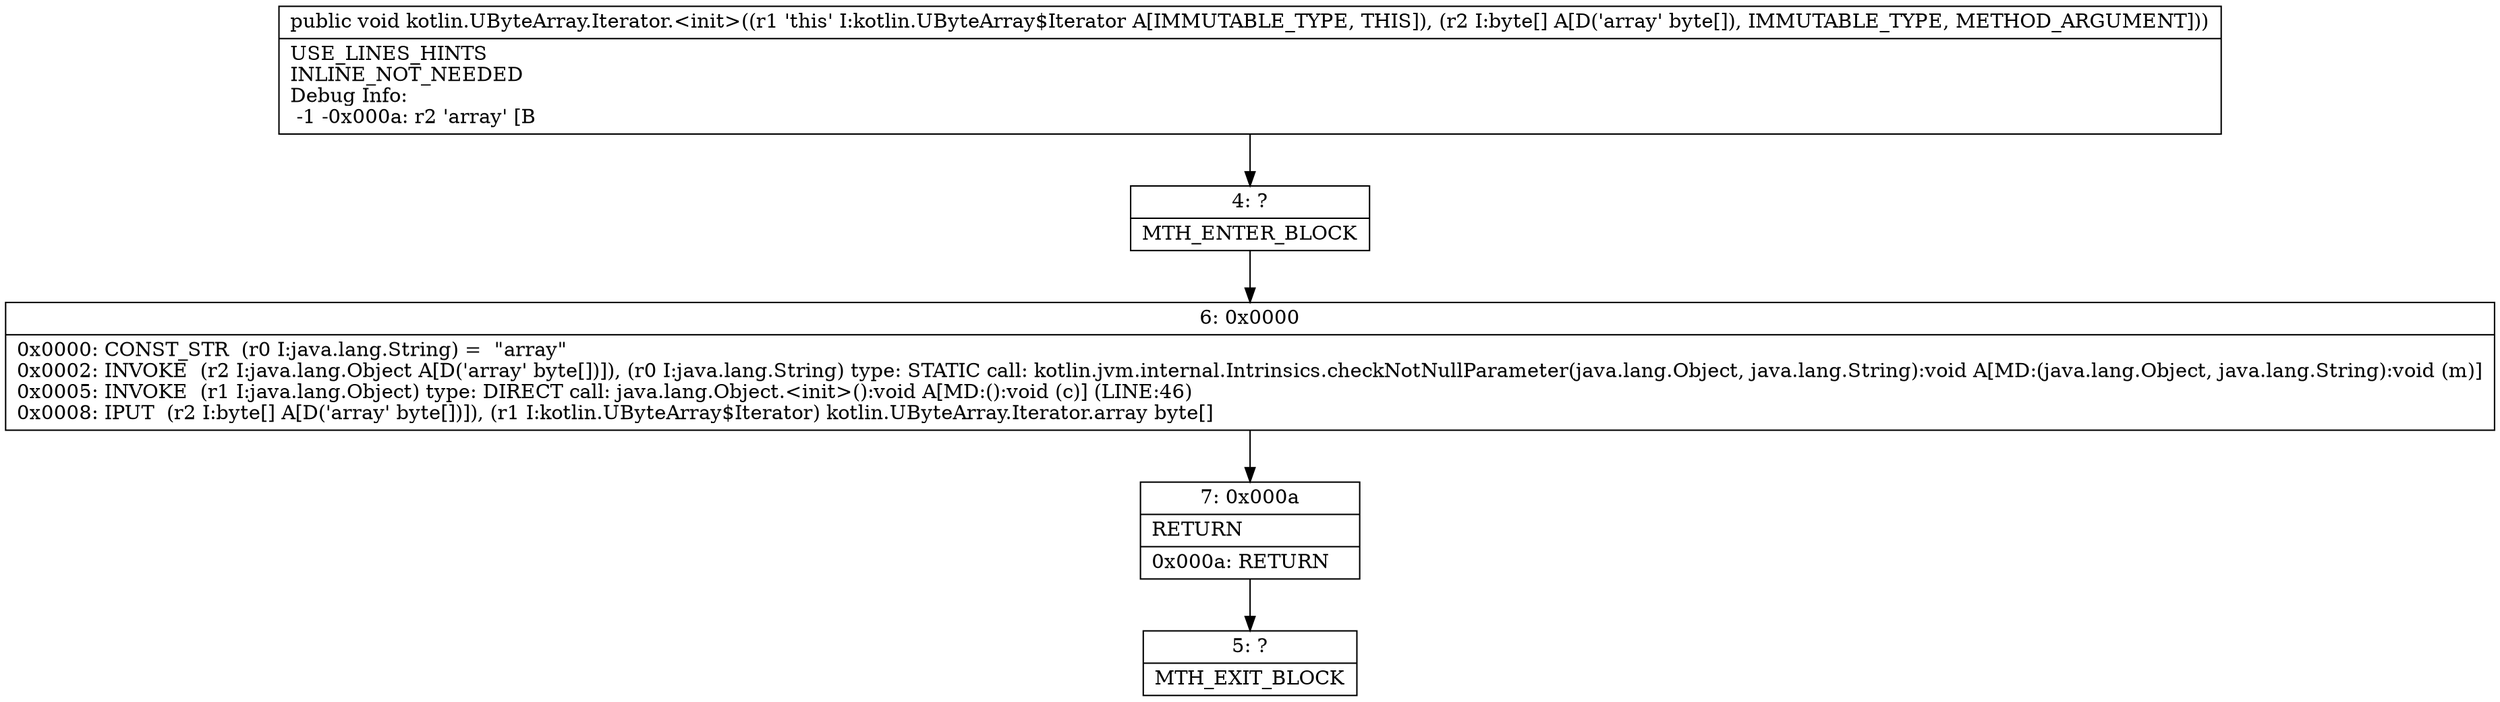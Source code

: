 digraph "CFG forkotlin.UByteArray.Iterator.\<init\>([B)V" {
Node_4 [shape=record,label="{4\:\ ?|MTH_ENTER_BLOCK\l}"];
Node_6 [shape=record,label="{6\:\ 0x0000|0x0000: CONST_STR  (r0 I:java.lang.String) =  \"array\" \l0x0002: INVOKE  (r2 I:java.lang.Object A[D('array' byte[])]), (r0 I:java.lang.String) type: STATIC call: kotlin.jvm.internal.Intrinsics.checkNotNullParameter(java.lang.Object, java.lang.String):void A[MD:(java.lang.Object, java.lang.String):void (m)]\l0x0005: INVOKE  (r1 I:java.lang.Object) type: DIRECT call: java.lang.Object.\<init\>():void A[MD:():void (c)] (LINE:46)\l0x0008: IPUT  (r2 I:byte[] A[D('array' byte[])]), (r1 I:kotlin.UByteArray$Iterator) kotlin.UByteArray.Iterator.array byte[] \l}"];
Node_7 [shape=record,label="{7\:\ 0x000a|RETURN\l|0x000a: RETURN   \l}"];
Node_5 [shape=record,label="{5\:\ ?|MTH_EXIT_BLOCK\l}"];
MethodNode[shape=record,label="{public void kotlin.UByteArray.Iterator.\<init\>((r1 'this' I:kotlin.UByteArray$Iterator A[IMMUTABLE_TYPE, THIS]), (r2 I:byte[] A[D('array' byte[]), IMMUTABLE_TYPE, METHOD_ARGUMENT]))  | USE_LINES_HINTS\lINLINE_NOT_NEEDED\lDebug Info:\l  \-1 \-0x000a: r2 'array' [B\l}"];
MethodNode -> Node_4;Node_4 -> Node_6;
Node_6 -> Node_7;
Node_7 -> Node_5;
}

